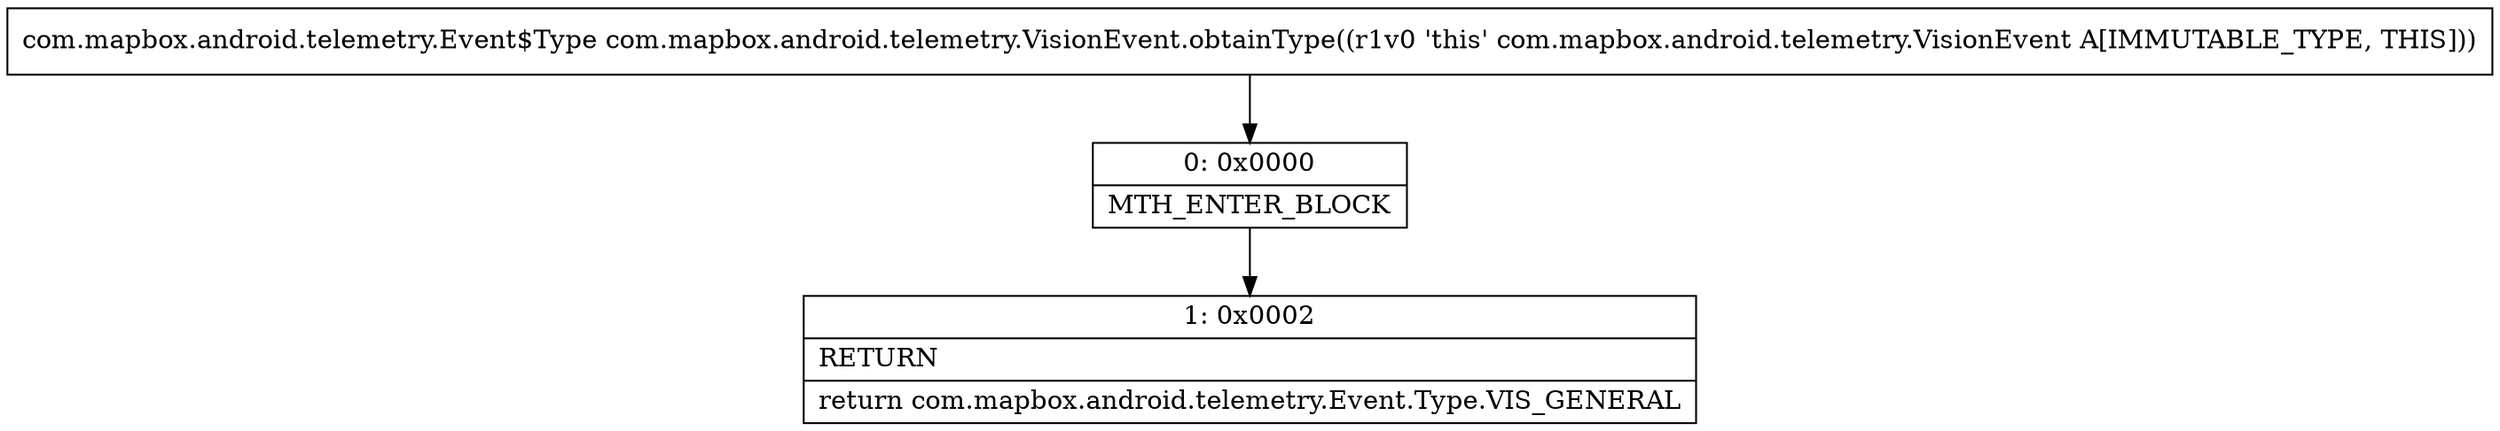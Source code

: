 digraph "CFG forcom.mapbox.android.telemetry.VisionEvent.obtainType()Lcom\/mapbox\/android\/telemetry\/Event$Type;" {
Node_0 [shape=record,label="{0\:\ 0x0000|MTH_ENTER_BLOCK\l}"];
Node_1 [shape=record,label="{1\:\ 0x0002|RETURN\l|return com.mapbox.android.telemetry.Event.Type.VIS_GENERAL\l}"];
MethodNode[shape=record,label="{com.mapbox.android.telemetry.Event$Type com.mapbox.android.telemetry.VisionEvent.obtainType((r1v0 'this' com.mapbox.android.telemetry.VisionEvent A[IMMUTABLE_TYPE, THIS])) }"];
MethodNode -> Node_0;
Node_0 -> Node_1;
}

